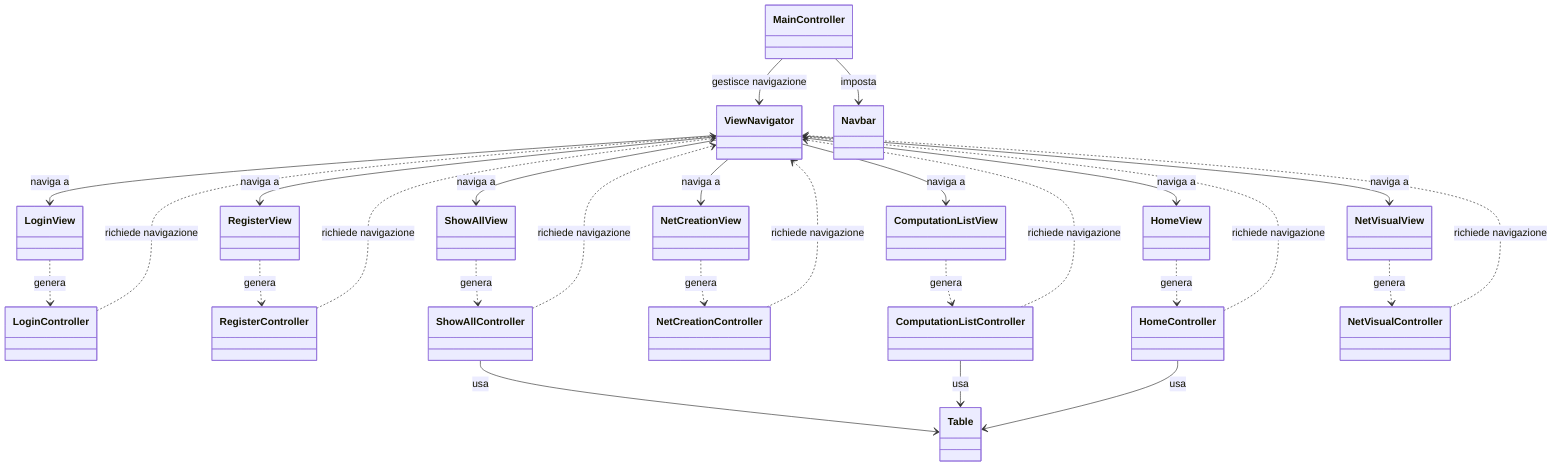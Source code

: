 classDiagram
    direction TB

%% Componenti Principali
    class MainController
    class ViewNavigator
    class Navbar
    class Table

    class LoginView
    class LoginController
    class RegisterView
    class RegisterController

    class HomeView
    class HomeController
    class NetCreationView
    class NetCreationController
    class ShowAllView
    class ShowAllController
    class ComputationListView
    class ComputationListController
    class NetVisualView
    class NetVisualController

%% Relazioni

%% Flusso Principale
    MainController --> ViewNavigator : gestisce navigazione
    MainController --> Navbar : imposta

%% Navigazione (ViewNavigator è il perno)
    ViewNavigator --> LoginView : naviga a
    ViewNavigator --> HomeView : naviga a
    ViewNavigator --> RegisterView : naviga a
    ViewNavigator --> NetCreationView : naviga a
    ViewNavigator --> ShowAllView : naviga a
    ViewNavigator --> ComputationListView : naviga a
    ViewNavigator --> NetVisualView : naviga a

%% Autenticazione
    LoginView ..> LoginController : genera
    LoginController ..> ViewNavigator : richiede navigazione

    RegisterView ..> RegisterController : genera
    RegisterController ..> ViewNavigator : richiede navigazione

%% Navigazione Home
    HomeView ..> HomeController : genera
    HomeController ..> ViewNavigator : richiede navigazione

%% Creazione Contenuti
    NetCreationView ..> NetCreationController : genera
    NetCreationController ..> ViewNavigator : richiede navigazione

    ShowAllView ..> ShowAllController : genera
    ShowAllController ..> ViewNavigator : richiede navigazione

    ComputationListView ..> ComputationListController : genera
    ComputationListController ..> ViewNavigator : richiede navigazione

%% Utilizzo di Componenti Generici (Table)
    ShowAllController --> Table : usa
    ComputationListController --> Table : usa
    HomeController --> Table : usa

%% Visualizzazione
    NetVisualView ..> NetVisualController : genera
    NetVisualController ..> ViewNavigator : richiede navigazione